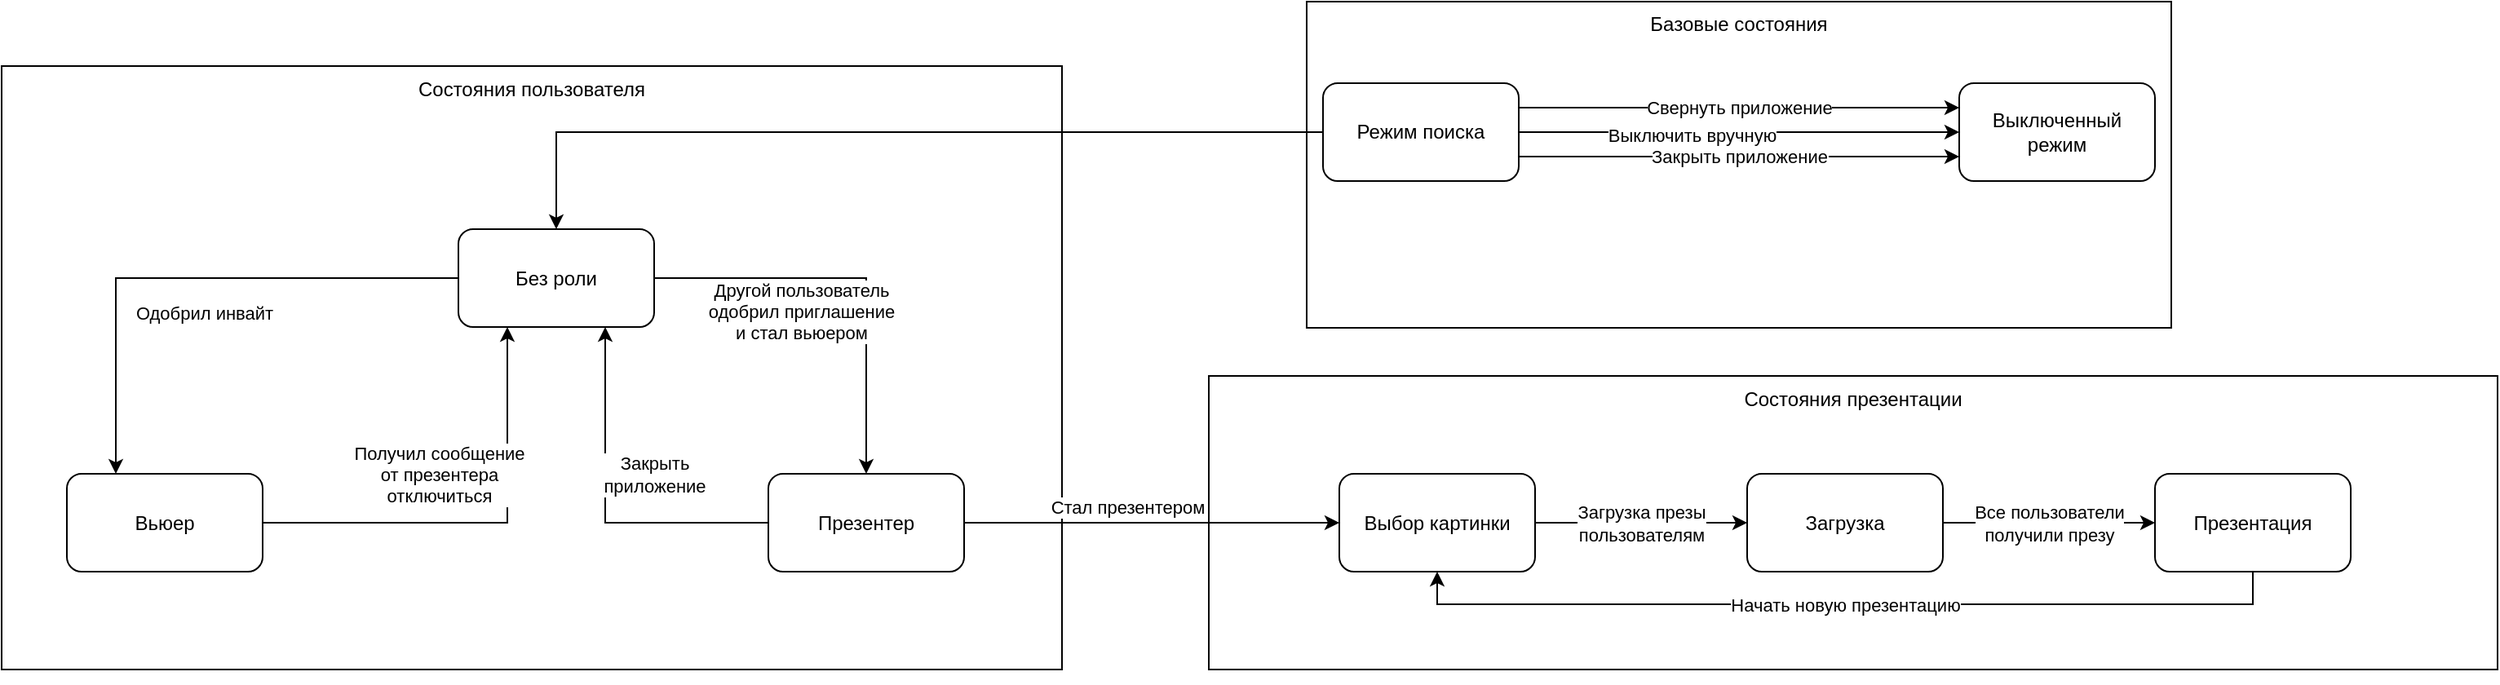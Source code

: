 <mxfile version="22.1.18" type="device">
  <diagram name="Page-1" id="LReFqCzrZ60bA5zbYf1C">
    <mxGraphModel dx="2156" dy="867" grid="1" gridSize="10" guides="1" tooltips="1" connect="1" arrows="1" fold="1" page="1" pageScale="1" pageWidth="850" pageHeight="1100" math="0" shadow="0">
      <root>
        <mxCell id="0" />
        <mxCell id="1" parent="0" />
        <mxCell id="rRPHFp-1FONuAf136XTq-30" value="Состояния пользователя" style="rounded=0;whiteSpace=wrap;html=1;verticalAlign=top;" vertex="1" parent="1">
          <mxGeometry x="-760" y="189.5" width="650" height="370" as="geometry" />
        </mxCell>
        <mxCell id="rRPHFp-1FONuAf136XTq-29" value="Базовые состояния" style="rounded=0;whiteSpace=wrap;html=1;verticalAlign=top;" vertex="1" parent="1">
          <mxGeometry x="40" y="150" width="530" height="200" as="geometry" />
        </mxCell>
        <mxCell id="rRPHFp-1FONuAf136XTq-28" value="Состояния презентации&lt;br&gt;&lt;div style=&quot;text-align: justify;&quot;&gt;&lt;/div&gt;" style="rounded=0;whiteSpace=wrap;html=1;verticalAlign=top;" vertex="1" parent="1">
          <mxGeometry x="-20" y="379.5" width="790" height="180" as="geometry" />
        </mxCell>
        <mxCell id="rRPHFp-1FONuAf136XTq-8" value="Свернуть приложение" style="edgeStyle=orthogonalEdgeStyle;rounded=0;orthogonalLoop=1;jettySize=auto;html=1;exitX=1;exitY=0.25;exitDx=0;exitDy=0;entryX=0;entryY=0.25;entryDx=0;entryDy=0;" edge="1" parent="1" source="rRPHFp-1FONuAf136XTq-3" target="rRPHFp-1FONuAf136XTq-4">
          <mxGeometry relative="1" as="geometry">
            <mxPoint as="offset" />
          </mxGeometry>
        </mxCell>
        <mxCell id="rRPHFp-1FONuAf136XTq-9" value="Закрыть приложение" style="edgeStyle=orthogonalEdgeStyle;rounded=0;orthogonalLoop=1;jettySize=auto;html=1;exitX=1;exitY=0.75;exitDx=0;exitDy=0;entryX=0;entryY=0.75;entryDx=0;entryDy=0;" edge="1" parent="1" source="rRPHFp-1FONuAf136XTq-3" target="rRPHFp-1FONuAf136XTq-4">
          <mxGeometry relative="1" as="geometry" />
        </mxCell>
        <mxCell id="rRPHFp-1FONuAf136XTq-32" style="edgeStyle=orthogonalEdgeStyle;rounded=0;orthogonalLoop=1;jettySize=auto;html=1;exitX=0;exitY=0.5;exitDx=0;exitDy=0;" edge="1" parent="1" source="rRPHFp-1FONuAf136XTq-3" target="rRPHFp-1FONuAf136XTq-31">
          <mxGeometry relative="1" as="geometry" />
        </mxCell>
        <mxCell id="rRPHFp-1FONuAf136XTq-3" value="Режим поиска" style="rounded=1;whiteSpace=wrap;html=1;" vertex="1" parent="1">
          <mxGeometry x="50" y="200" width="120" height="60" as="geometry" />
        </mxCell>
        <mxCell id="rRPHFp-1FONuAf136XTq-4" value="Выключенный режим" style="rounded=1;whiteSpace=wrap;html=1;" vertex="1" parent="1">
          <mxGeometry x="440" y="200" width="120" height="60" as="geometry" />
        </mxCell>
        <mxCell id="rRPHFp-1FONuAf136XTq-5" value="" style="endArrow=classic;html=1;rounded=0;" edge="1" parent="1" source="rRPHFp-1FONuAf136XTq-3" target="rRPHFp-1FONuAf136XTq-4">
          <mxGeometry width="50" height="50" relative="1" as="geometry">
            <mxPoint x="270" y="400" as="sourcePoint" />
            <mxPoint x="320" y="350" as="targetPoint" />
          </mxGeometry>
        </mxCell>
        <mxCell id="rRPHFp-1FONuAf136XTq-6" value="Выключить вручную" style="edgeLabel;html=1;align=center;verticalAlign=middle;resizable=0;points=[];" vertex="1" connectable="0" parent="rRPHFp-1FONuAf136XTq-5">
          <mxGeometry x="-0.215" y="-2" relative="1" as="geometry">
            <mxPoint as="offset" />
          </mxGeometry>
        </mxCell>
        <mxCell id="rRPHFp-1FONuAf136XTq-38" style="edgeStyle=orthogonalEdgeStyle;rounded=0;orthogonalLoop=1;jettySize=auto;html=1;entryX=0;entryY=0.5;entryDx=0;entryDy=0;" edge="1" parent="1" source="rRPHFp-1FONuAf136XTq-13" target="rRPHFp-1FONuAf136XTq-20">
          <mxGeometry relative="1" as="geometry" />
        </mxCell>
        <mxCell id="rRPHFp-1FONuAf136XTq-39" value="Стал презентером" style="edgeLabel;html=1;align=center;verticalAlign=middle;resizable=0;points=[];" vertex="1" connectable="0" parent="rRPHFp-1FONuAf136XTq-38">
          <mxGeometry x="-0.295" y="-4" relative="1" as="geometry">
            <mxPoint x="19" y="-14" as="offset" />
          </mxGeometry>
        </mxCell>
        <mxCell id="rRPHFp-1FONuAf136XTq-41" style="edgeStyle=orthogonalEdgeStyle;rounded=0;orthogonalLoop=1;jettySize=auto;html=1;entryX=0.75;entryY=1;entryDx=0;entryDy=0;exitX=0;exitY=0.5;exitDx=0;exitDy=0;" edge="1" parent="1" source="rRPHFp-1FONuAf136XTq-13" target="rRPHFp-1FONuAf136XTq-31">
          <mxGeometry relative="1" as="geometry" />
        </mxCell>
        <mxCell id="rRPHFp-1FONuAf136XTq-42" value="Закрыть &lt;br&gt;приложение" style="edgeLabel;html=1;align=center;verticalAlign=middle;resizable=0;points=[];" vertex="1" connectable="0" parent="rRPHFp-1FONuAf136XTq-41">
          <mxGeometry x="-0.04" relative="1" as="geometry">
            <mxPoint x="30" y="-24" as="offset" />
          </mxGeometry>
        </mxCell>
        <mxCell id="rRPHFp-1FONuAf136XTq-13" value="Презентер" style="rounded=1;whiteSpace=wrap;html=1;" vertex="1" parent="1">
          <mxGeometry x="-290" y="439.5" width="120" height="60" as="geometry" />
        </mxCell>
        <mxCell id="rRPHFp-1FONuAf136XTq-40" value="Получил сообщение&lt;br&gt;от презентера&lt;br&gt;отключиться" style="edgeStyle=orthogonalEdgeStyle;rounded=0;orthogonalLoop=1;jettySize=auto;html=1;entryX=0.25;entryY=1;entryDx=0;entryDy=0;" edge="1" parent="1" source="rRPHFp-1FONuAf136XTq-14" target="rRPHFp-1FONuAf136XTq-31">
          <mxGeometry x="-0.2" y="30" relative="1" as="geometry">
            <mxPoint as="offset" />
          </mxGeometry>
        </mxCell>
        <mxCell id="rRPHFp-1FONuAf136XTq-14" value="Вьюер" style="rounded=1;whiteSpace=wrap;html=1;" vertex="1" parent="1">
          <mxGeometry x="-720" y="439.5" width="120" height="60" as="geometry" />
        </mxCell>
        <mxCell id="rRPHFp-1FONuAf136XTq-22" value="Загрузка презы &lt;br&gt;пользователям" style="edgeStyle=orthogonalEdgeStyle;rounded=0;orthogonalLoop=1;jettySize=auto;html=1;" edge="1" parent="1" source="rRPHFp-1FONuAf136XTq-20" target="rRPHFp-1FONuAf136XTq-21">
          <mxGeometry relative="1" as="geometry" />
        </mxCell>
        <mxCell id="rRPHFp-1FONuAf136XTq-20" value="Выбор картинки" style="rounded=1;whiteSpace=wrap;html=1;" vertex="1" parent="1">
          <mxGeometry x="60" y="439.5" width="120" height="60" as="geometry" />
        </mxCell>
        <mxCell id="rRPHFp-1FONuAf136XTq-24" value="Все пользователи&lt;br&gt;получили презу" style="edgeStyle=orthogonalEdgeStyle;rounded=0;orthogonalLoop=1;jettySize=auto;html=1;" edge="1" parent="1" source="rRPHFp-1FONuAf136XTq-21" target="rRPHFp-1FONuAf136XTq-23">
          <mxGeometry relative="1" as="geometry" />
        </mxCell>
        <mxCell id="rRPHFp-1FONuAf136XTq-21" value="Загрузка" style="rounded=1;whiteSpace=wrap;html=1;" vertex="1" parent="1">
          <mxGeometry x="310" y="439.5" width="120" height="60" as="geometry" />
        </mxCell>
        <mxCell id="rRPHFp-1FONuAf136XTq-25" value="Начать новую презентацию" style="edgeStyle=orthogonalEdgeStyle;rounded=0;orthogonalLoop=1;jettySize=auto;html=1;entryX=0.5;entryY=1;entryDx=0;entryDy=0;exitX=0.5;exitY=1;exitDx=0;exitDy=0;" edge="1" parent="1" source="rRPHFp-1FONuAf136XTq-23" target="rRPHFp-1FONuAf136XTq-20">
          <mxGeometry relative="1" as="geometry" />
        </mxCell>
        <mxCell id="rRPHFp-1FONuAf136XTq-23" value="Презентация" style="rounded=1;whiteSpace=wrap;html=1;" vertex="1" parent="1">
          <mxGeometry x="560" y="439.5" width="120" height="60" as="geometry" />
        </mxCell>
        <mxCell id="rRPHFp-1FONuAf136XTq-33" style="edgeStyle=orthogonalEdgeStyle;rounded=0;orthogonalLoop=1;jettySize=auto;html=1;exitX=1;exitY=0.5;exitDx=0;exitDy=0;entryX=0.5;entryY=0;entryDx=0;entryDy=0;" edge="1" parent="1" source="rRPHFp-1FONuAf136XTq-31" target="rRPHFp-1FONuAf136XTq-13">
          <mxGeometry relative="1" as="geometry">
            <mxPoint x="-330" y="319.5" as="sourcePoint" />
            <mxPoint x="-290" y="489.5" as="targetPoint" />
          </mxGeometry>
        </mxCell>
        <mxCell id="rRPHFp-1FONuAf136XTq-35" value="Другой пользователь&lt;br&gt;одобрил приглашение&lt;br&gt;и стал вьюером" style="edgeLabel;html=1;align=center;verticalAlign=middle;resizable=0;points=[];" vertex="1" connectable="0" parent="rRPHFp-1FONuAf136XTq-33">
          <mxGeometry x="-0.488" y="3" relative="1" as="geometry">
            <mxPoint x="26" y="23" as="offset" />
          </mxGeometry>
        </mxCell>
        <mxCell id="rRPHFp-1FONuAf136XTq-34" style="edgeStyle=orthogonalEdgeStyle;rounded=0;orthogonalLoop=1;jettySize=auto;html=1;exitX=0;exitY=0.5;exitDx=0;exitDy=0;entryX=0.25;entryY=0;entryDx=0;entryDy=0;" edge="1" parent="1" source="rRPHFp-1FONuAf136XTq-31" target="rRPHFp-1FONuAf136XTq-14">
          <mxGeometry relative="1" as="geometry" />
        </mxCell>
        <mxCell id="rRPHFp-1FONuAf136XTq-36" value="Одобрил инвайт" style="edgeLabel;html=1;align=center;verticalAlign=middle;resizable=0;points=[];" vertex="1" connectable="0" parent="rRPHFp-1FONuAf136XTq-34">
          <mxGeometry x="-0.051" relative="1" as="geometry">
            <mxPoint y="21" as="offset" />
          </mxGeometry>
        </mxCell>
        <mxCell id="rRPHFp-1FONuAf136XTq-31" value="Без роли" style="rounded=1;whiteSpace=wrap;html=1;" vertex="1" parent="1">
          <mxGeometry x="-480" y="289.5" width="120" height="60" as="geometry" />
        </mxCell>
        <mxCell id="rRPHFp-1FONuAf136XTq-37" style="edgeStyle=orthogonalEdgeStyle;rounded=0;orthogonalLoop=1;jettySize=auto;html=1;exitX=0.5;exitY=1;exitDx=0;exitDy=0;" edge="1" parent="1" source="rRPHFp-1FONuAf136XTq-28" target="rRPHFp-1FONuAf136XTq-28">
          <mxGeometry relative="1" as="geometry" />
        </mxCell>
      </root>
    </mxGraphModel>
  </diagram>
</mxfile>
